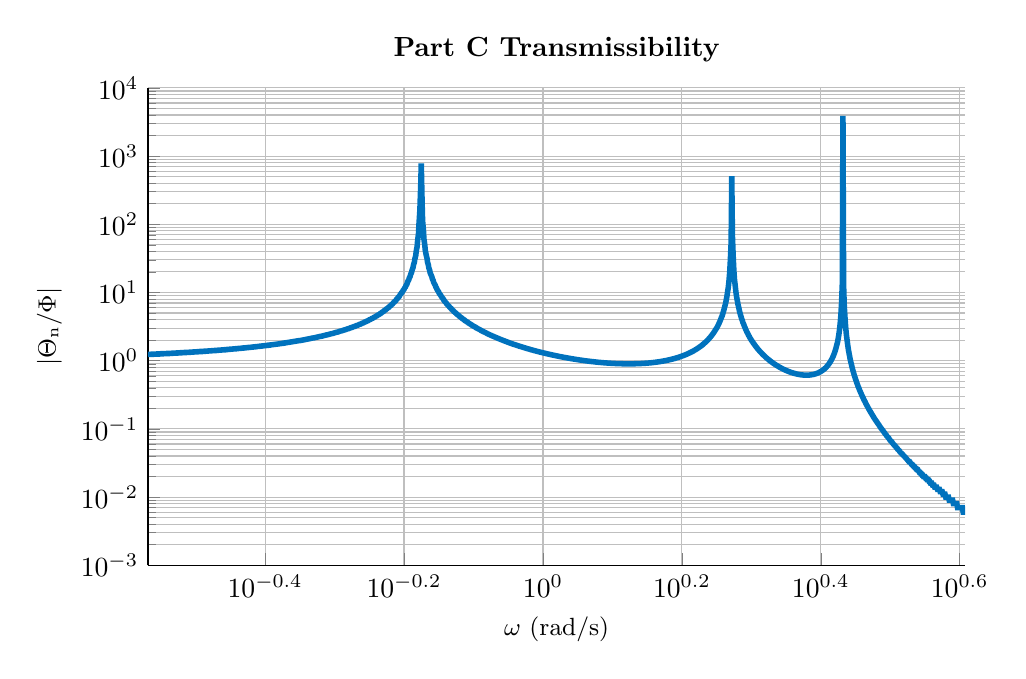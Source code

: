 % This file was created by matlab2tikz.
%
\definecolor{mycolor1}{rgb}{0.0,0.447,0.741}%
%
\begin{tikzpicture}

\begin{axis}[%
width=0.856\textwidth,
height=0.5\textwidth,
at={(0\textwidth,0\textwidth)},
scale only axis,
xmode=log,
xmin=0.27,
xmax=4.054,
xminorticks=true,
xlabel style={font=\color{white!15!black}},
xlabel={$\omega\text{ (rad/s)}$},
ymode=log,
ymin=0.001,
ymax=10000,
yminorticks=true,
ylabel style={font=\color{white!15!black}},
ylabel={$\text{$|$}\Theta{}_\text{n}\text{/}\Phi\text{$|$}$},
axis background/.style={fill=white},
title style={font=\bfseries},
title={Part C Transmissibility},
axis x line*=bottom,
axis y line*=left,
xmajorgrids,
xminorgrids,
ymajorgrids,
yminorgrids,
ylabel style={font=\small},
xlabel style={font=\small}
]
\addplot [color=mycolor1, line width=2.0pt, forget plot]
  table[row sep=crcr]{%
0.27	1.234\\
0.271	1.235\\
0.272	1.237\\
0.272	1.238\\
0.273	1.239\\
0.273	1.241\\
0.274	1.242\\
0.275	1.243\\
0.275	1.245\\
0.276	1.246\\
0.277	1.247\\
0.277	1.249\\
0.278	1.25\\
0.279	1.251\\
0.279	1.253\\
0.28	1.254\\
0.28	1.256\\
0.281	1.257\\
0.282	1.259\\
0.282	1.26\\
0.283	1.262\\
0.284	1.263\\
0.284	1.265\\
0.285	1.266\\
0.286	1.268\\
0.286	1.269\\
0.287	1.271\\
0.288	1.272\\
0.288	1.274\\
0.289	1.275\\
0.29	1.277\\
0.29	1.278\\
0.291	1.28\\
0.292	1.282\\
0.292	1.283\\
0.293	1.285\\
0.294	1.286\\
0.294	1.288\\
0.295	1.29\\
0.296	1.291\\
0.296	1.293\\
0.297	1.295\\
0.298	1.297\\
0.298	1.298\\
0.299	1.3\\
0.3	1.302\\
0.3	1.303\\
0.301	1.305\\
0.302	1.307\\
0.303	1.309\\
0.303	1.311\\
0.304	1.312\\
0.305	1.314\\
0.305	1.316\\
0.306	1.318\\
0.307	1.32\\
0.307	1.322\\
0.308	1.324\\
0.309	1.325\\
0.31	1.327\\
0.31	1.329\\
0.311	1.331\\
0.312	1.333\\
0.312	1.335\\
0.313	1.337\\
0.314	1.339\\
0.315	1.341\\
0.315	1.343\\
0.316	1.345\\
0.317	1.347\\
0.318	1.349\\
0.318	1.352\\
0.319	1.354\\
0.32	1.356\\
0.321	1.358\\
0.321	1.36\\
0.322	1.362\\
0.323	1.364\\
0.323	1.367\\
0.324	1.369\\
0.325	1.371\\
0.326	1.373\\
0.326	1.376\\
0.327	1.378\\
0.328	1.38\\
0.329	1.383\\
0.329	1.385\\
0.33	1.387\\
0.331	1.39\\
0.332	1.392\\
0.333	1.395\\
0.333	1.397\\
0.334	1.399\\
0.335	1.402\\
0.336	1.404\\
0.336	1.407\\
0.337	1.409\\
0.338	1.412\\
0.339	1.415\\
0.339	1.417\\
0.34	1.42\\
0.341	1.422\\
0.342	1.425\\
0.343	1.428\\
0.343	1.43\\
0.344	1.433\\
0.345	1.436\\
0.346	1.439\\
0.347	1.441\\
0.347	1.444\\
0.348	1.447\\
0.349	1.45\\
0.35	1.453\\
0.351	1.456\\
0.351	1.459\\
0.352	1.462\\
0.353	1.465\\
0.354	1.468\\
0.355	1.471\\
0.355	1.474\\
0.356	1.477\\
0.357	1.48\\
0.358	1.483\\
0.359	1.486\\
0.36	1.489\\
0.36	1.492\\
0.361	1.496\\
0.362	1.499\\
0.363	1.502\\
0.364	1.506\\
0.365	1.509\\
0.365	1.512\\
0.366	1.516\\
0.367	1.519\\
0.368	1.523\\
0.369	1.526\\
0.37	1.53\\
0.371	1.533\\
0.371	1.537\\
0.372	1.54\\
0.373	1.544\\
0.374	1.548\\
0.375	1.551\\
0.376	1.555\\
0.377	1.559\\
0.377	1.563\\
0.378	1.567\\
0.379	1.57\\
0.38	1.574\\
0.381	1.578\\
0.382	1.582\\
0.383	1.586\\
0.384	1.59\\
0.384	1.594\\
0.385	1.599\\
0.386	1.603\\
0.387	1.607\\
0.388	1.611\\
0.389	1.616\\
0.39	1.62\\
0.391	1.624\\
0.392	1.629\\
0.392	1.633\\
0.393	1.638\\
0.394	1.642\\
0.395	1.647\\
0.396	1.651\\
0.397	1.656\\
0.398	1.661\\
0.399	1.666\\
0.4	1.67\\
0.401	1.675\\
0.402	1.68\\
0.403	1.685\\
0.403	1.69\\
0.404	1.695\\
0.405	1.7\\
0.406	1.706\\
0.407	1.711\\
0.408	1.716\\
0.409	1.721\\
0.41	1.727\\
0.411	1.732\\
0.412	1.738\\
0.413	1.743\\
0.414	1.749\\
0.415	1.754\\
0.416	1.76\\
0.417	1.766\\
0.418	1.772\\
0.419	1.778\\
0.42	1.784\\
0.421	1.79\\
0.422	1.796\\
0.423	1.802\\
0.423	1.808\\
0.424	1.815\\
0.425	1.821\\
0.426	1.827\\
0.427	1.834\\
0.428	1.84\\
0.429	1.847\\
0.43	1.854\\
0.431	1.861\\
0.432	1.868\\
0.433	1.874\\
0.434	1.882\\
0.435	1.889\\
0.436	1.896\\
0.437	1.903\\
0.438	1.911\\
0.439	1.918\\
0.44	1.926\\
0.441	1.933\\
0.442	1.941\\
0.443	1.949\\
0.444	1.957\\
0.445	1.965\\
0.447	1.973\\
0.448	1.981\\
0.449	1.989\\
0.45	1.998\\
0.451	2.006\\
0.452	2.015\\
0.453	2.024\\
0.454	2.032\\
0.455	2.041\\
0.456	2.05\\
0.457	2.06\\
0.458	2.069\\
0.459	2.078\\
0.46	2.088\\
0.461	2.098\\
0.462	2.107\\
0.463	2.117\\
0.464	2.127\\
0.465	2.137\\
0.466	2.148\\
0.468	2.158\\
0.469	2.169\\
0.47	2.18\\
0.471	2.191\\
0.472	2.202\\
0.473	2.213\\
0.474	2.224\\
0.475	2.236\\
0.476	2.247\\
0.477	2.259\\
0.478	2.271\\
0.48	2.284\\
0.481	2.296\\
0.482	2.308\\
0.483	2.321\\
0.484	2.334\\
0.485	2.347\\
0.486	2.361\\
0.487	2.374\\
0.488	2.388\\
0.49	2.402\\
0.491	2.416\\
0.492	2.43\\
0.493	2.445\\
0.494	2.46\\
0.495	2.475\\
0.496	2.49\\
0.498	2.506\\
0.499	2.522\\
0.5	2.538\\
0.501	2.554\\
0.502	2.571\\
0.503	2.588\\
0.504	2.605\\
0.506	2.622\\
0.507	2.64\\
0.508	2.658\\
0.509	2.677\\
0.51	2.695\\
0.511	2.715\\
0.513	2.734\\
0.514	2.754\\
0.515	2.774\\
0.516	2.794\\
0.517	2.815\\
0.519	2.837\\
0.52	2.858\\
0.521	2.88\\
0.522	2.903\\
0.523	2.926\\
0.525	2.949\\
0.526	2.973\\
0.527	2.997\\
0.528	3.022\\
0.529	3.047\\
0.531	3.073\\
0.532	3.1\\
0.533	3.127\\
0.534	3.154\\
0.536	3.182\\
0.537	3.211\\
0.538	3.24\\
0.539	3.27\\
0.541	3.301\\
0.542	3.332\\
0.543	3.364\\
0.544	3.397\\
0.546	3.43\\
0.547	3.465\\
0.548	3.5\\
0.549	3.536\\
0.551	3.573\\
0.552	3.61\\
0.553	3.649\\
0.554	3.689\\
0.556	3.729\\
0.557	3.771\\
0.558	3.814\\
0.56	3.858\\
0.561	3.903\\
0.562	3.949\\
0.563	3.997\\
0.565	4.046\\
0.566	4.096\\
0.567	4.148\\
0.569	4.201\\
0.57	4.256\\
0.571	4.312\\
0.573	4.37\\
0.574	4.43\\
0.575	4.492\\
0.577	4.556\\
0.578	4.622\\
0.579	4.69\\
0.581	4.76\\
0.582	4.833\\
0.583	4.908\\
0.585	4.985\\
0.586	5.066\\
0.587	5.149\\
0.589	5.236\\
0.59	5.326\\
0.591	5.419\\
0.593	5.516\\
0.594	5.616\\
0.595	5.721\\
0.597	5.83\\
0.598	5.944\\
0.6	6.062\\
0.601	6.186\\
0.602	6.315\\
0.604	6.451\\
0.605	6.592\\
0.607	6.741\\
0.608	6.897\\
0.609	7.06\\
0.611	7.232\\
0.612	7.414\\
0.614	7.605\\
0.615	7.807\\
0.616	8.021\\
0.618	8.248\\
0.619	8.488\\
0.621	8.744\\
0.622	9.016\\
0.623	9.307\\
0.625	9.618\\
0.626	9.952\\
0.628	10.31\\
0.629	10.697\\
0.631	11.115\\
0.632	11.569\\
0.634	12.062\\
0.635	12.602\\
0.637	13.193\\
0.638	13.845\\
0.639	14.567\\
0.641	15.37\\
0.642	16.27\\
0.644	17.285\\
0.645	18.439\\
0.647	19.761\\
0.648	21.293\\
0.65	23.087\\
0.651	25.219\\
0.653	27.791\\
0.654	30.958\\
0.656	34.952\\
0.657	40.145\\
0.659	47.173\\
0.66	57.218\\
0.662	72.75\\
0.663	99.96\\
0.665	159.94\\
0.667	401.511\\
0.668	780.408\\
0.67	197.504\\
0.671	112.93\\
0.673	79.008\\
0.674	60.721\\
0.676	49.284\\
0.677	41.455\\
0.679	35.76\\
0.681	31.431\\
0.682	28.029\\
0.684	25.285\\
0.685	23.026\\
0.687	21.132\\
0.688	19.523\\
0.69	18.138\\
0.692	16.934\\
0.693	15.877\\
0.695	14.943\\
0.696	14.11\\
0.698	13.363\\
0.7	12.69\\
0.701	12.08\\
0.703	11.525\\
0.704	11.018\\
0.706	10.552\\
0.708	10.123\\
0.709	9.727\\
0.711	9.359\\
0.713	9.018\\
0.714	8.7\\
0.716	8.403\\
0.718	8.125\\
0.719	7.864\\
0.721	7.619\\
0.722	7.388\\
0.724	7.171\\
0.726	6.965\\
0.727	6.77\\
0.729	6.586\\
0.731	6.411\\
0.733	6.245\\
0.734	6.086\\
0.736	5.936\\
0.738	5.792\\
0.739	5.655\\
0.741	5.524\\
0.743	5.398\\
0.744	5.278\\
0.746	5.163\\
0.748	5.053\\
0.75	4.947\\
0.751	4.845\\
0.753	4.747\\
0.755	4.653\\
0.757	4.562\\
0.758	4.475\\
0.76	4.391\\
0.762	4.309\\
0.764	4.231\\
0.765	4.155\\
0.767	4.082\\
0.769	4.011\\
0.771	3.942\\
0.772	3.876\\
0.774	3.812\\
0.776	3.75\\
0.778	3.689\\
0.78	3.631\\
0.781	3.574\\
0.783	3.519\\
0.785	3.465\\
0.787	3.413\\
0.789	3.362\\
0.79	3.313\\
0.792	3.265\\
0.794	3.219\\
0.796	3.174\\
0.798	3.13\\
0.8	3.087\\
0.801	3.045\\
0.803	3.004\\
0.805	2.964\\
0.807	2.925\\
0.809	2.888\\
0.811	2.851\\
0.813	2.815\\
0.814	2.779\\
0.816	2.745\\
0.818	2.712\\
0.82	2.679\\
0.822	2.647\\
0.824	2.616\\
0.826	2.585\\
0.828	2.555\\
0.83	2.526\\
0.831	2.497\\
0.833	2.469\\
0.835	2.442\\
0.837	2.415\\
0.839	2.389\\
0.841	2.363\\
0.843	2.338\\
0.845	2.313\\
0.847	2.289\\
0.849	2.265\\
0.851	2.242\\
0.853	2.219\\
0.855	2.196\\
0.857	2.175\\
0.859	2.153\\
0.861	2.132\\
0.863	2.111\\
0.865	2.091\\
0.867	2.071\\
0.869	2.051\\
0.871	2.032\\
0.873	2.013\\
0.875	1.995\\
0.877	1.977\\
0.879	1.959\\
0.881	1.941\\
0.883	1.924\\
0.885	1.907\\
0.887	1.89\\
0.889	1.874\\
0.891	1.858\\
0.893	1.842\\
0.895	1.826\\
0.897	1.811\\
0.899	1.796\\
0.901	1.781\\
0.903	1.767\\
0.905	1.752\\
0.907	1.738\\
0.91	1.725\\
0.912	1.711\\
0.914	1.697\\
0.916	1.684\\
0.918	1.671\\
0.92	1.659\\
0.922	1.646\\
0.924	1.634\\
0.926	1.621\\
0.929	1.609\\
0.931	1.597\\
0.933	1.586\\
0.935	1.574\\
0.937	1.563\\
0.939	1.552\\
0.942	1.541\\
0.944	1.53\\
0.946	1.52\\
0.948	1.509\\
0.95	1.499\\
0.952	1.489\\
0.955	1.479\\
0.957	1.469\\
0.959	1.459\\
0.961	1.449\\
0.963	1.44\\
0.966	1.43\\
0.968	1.421\\
0.97	1.412\\
0.972	1.403\\
0.975	1.394\\
0.977	1.386\\
0.979	1.377\\
0.981	1.369\\
0.984	1.36\\
0.986	1.352\\
0.988	1.344\\
0.99	1.336\\
0.993	1.328\\
0.995	1.321\\
0.997	1.313\\
1.0	1.305\\
1.002	1.298\\
1.004	1.291\\
1.007	1.283\\
1.009	1.276\\
1.011	1.269\\
1.014	1.262\\
1.016	1.255\\
1.018	1.249\\
1.021	1.242\\
1.023	1.235\\
1.025	1.229\\
1.028	1.222\\
1.03	1.216\\
1.032	1.21\\
1.035	1.204\\
1.037	1.198\\
1.04	1.192\\
1.042	1.186\\
1.044	1.18\\
1.047	1.174\\
1.049	1.169\\
1.052	1.163\\
1.054	1.158\\
1.056	1.152\\
1.059	1.147\\
1.061	1.142\\
1.064	1.136\\
1.066	1.131\\
1.069	1.126\\
1.071	1.121\\
1.074	1.116\\
1.076	1.111\\
1.079	1.107\\
1.081	1.102\\
1.084	1.097\\
1.086	1.093\\
1.089	1.088\\
1.091	1.084\\
1.094	1.079\\
1.096	1.075\\
1.099	1.071\\
1.101	1.066\\
1.104	1.062\\
1.106	1.058\\
1.109	1.054\\
1.111	1.05\\
1.114	1.046\\
1.116	1.042\\
1.119	1.039\\
1.122	1.035\\
1.124	1.031\\
1.127	1.027\\
1.129	1.024\\
1.132	1.02\\
1.135	1.017\\
1.137	1.014\\
1.14	1.01\\
1.142	1.007\\
1.145	1.004\\
1.148	1.0\\
1.15	0.997\\
1.153	0.994\\
1.156	0.991\\
1.158	0.988\\
1.161	0.985\\
1.164	0.982\\
1.166	0.98\\
1.169	0.977\\
1.172	0.974\\
1.174	0.971\\
1.177	0.969\\
1.18	0.966\\
1.183	0.964\\
1.185	0.961\\
1.188	0.959\\
1.191	0.956\\
1.194	0.954\\
1.196	0.952\\
1.199	0.949\\
1.202	0.947\\
1.205	0.945\\
1.207	0.943\\
1.21	0.941\\
1.213	0.939\\
1.216	0.937\\
1.219	0.935\\
1.221	0.933\\
1.224	0.931\\
1.227	0.93\\
1.23	0.928\\
1.233	0.926\\
1.235	0.925\\
1.238	0.923\\
1.241	0.922\\
1.244	0.92\\
1.247	0.919\\
1.25	0.917\\
1.253	0.916\\
1.256	0.915\\
1.258	0.913\\
1.261	0.912\\
1.264	0.911\\
1.267	0.91\\
1.27	0.909\\
1.273	0.908\\
1.276	0.907\\
1.279	0.906\\
1.282	0.905\\
1.285	0.905\\
1.288	0.904\\
1.291	0.903\\
1.294	0.902\\
1.297	0.902\\
1.3	0.901\\
1.303	0.901\\
1.306	0.9\\
1.309	0.9\\
1.312	0.9\\
1.315	0.899\\
1.318	0.899\\
1.321	0.899\\
1.324	0.899\\
1.327	0.899\\
1.33	0.899\\
1.333	0.899\\
1.336	0.899\\
1.339	0.899\\
1.342	0.899\\
1.345	0.9\\
1.348	0.9\\
1.352	0.9\\
1.355	0.901\\
1.358	0.901\\
1.361	0.902\\
1.364	0.903\\
1.367	0.903\\
1.37	0.904\\
1.374	0.905\\
1.377	0.906\\
1.38	0.907\\
1.383	0.908\\
1.386	0.909\\
1.389	0.91\\
1.393	0.911\\
1.396	0.913\\
1.399	0.914\\
1.402	0.916\\
1.406	0.917\\
1.409	0.919\\
1.412	0.92\\
1.415	0.922\\
1.419	0.924\\
1.422	0.926\\
1.425	0.928\\
1.428	0.93\\
1.432	0.932\\
1.435	0.935\\
1.438	0.937\\
1.442	0.94\\
1.445	0.942\\
1.448	0.945\\
1.452	0.948\\
1.455	0.951\\
1.458	0.954\\
1.462	0.957\\
1.465	0.96\\
1.468	0.963\\
1.472	0.967\\
1.475	0.97\\
1.479	0.974\\
1.482	0.978\\
1.485	0.982\\
1.489	0.986\\
1.492	0.99\\
1.496	0.994\\
1.499	0.999\\
1.503	1.003\\
1.506	1.008\\
1.509	1.013\\
1.513	1.018\\
1.516	1.024\\
1.52	1.029\\
1.523	1.035\\
1.527	1.04\\
1.53	1.046\\
1.534	1.053\\
1.538	1.059\\
1.541	1.066\\
1.545	1.072\\
1.548	1.079\\
1.552	1.087\\
1.555	1.094\\
1.559	1.102\\
1.563	1.11\\
1.566	1.118\\
1.57	1.127\\
1.573	1.135\\
1.577	1.145\\
1.581	1.154\\
1.584	1.164\\
1.588	1.174\\
1.592	1.184\\
1.595	1.195\\
1.599	1.206\\
1.603	1.218\\
1.606	1.23\\
1.61	1.242\\
1.614	1.255\\
1.617	1.268\\
1.621	1.282\\
1.625	1.296\\
1.629	1.311\\
1.632	1.326\\
1.636	1.342\\
1.64	1.359\\
1.644	1.376\\
1.648	1.394\\
1.651	1.413\\
1.655	1.432\\
1.659	1.453\\
1.663	1.474\\
1.667	1.496\\
1.67	1.519\\
1.674	1.543\\
1.678	1.568\\
1.682	1.595\\
1.686	1.622\\
1.69	1.651\\
1.694	1.681\\
1.698	1.713\\
1.701	1.747\\
1.705	1.782\\
1.709	1.819\\
1.713	1.858\\
1.717	1.9\\
1.721	1.944\\
1.725	1.99\\
1.729	2.039\\
1.733	2.091\\
1.737	2.147\\
1.741	2.206\\
1.745	2.27\\
1.749	2.337\\
1.753	2.41\\
1.757	2.488\\
1.761	2.573\\
1.765	2.664\\
1.769	2.763\\
1.773	2.87\\
1.778	2.987\\
1.782	3.116\\
1.786	3.258\\
1.79	3.414\\
1.794	3.588\\
1.798	3.783\\
1.802	4.002\\
1.806	4.25\\
1.811	4.533\\
1.815	4.86\\
1.819	5.241\\
1.823	5.691\\
1.827	6.23\\
1.832	6.888\\
1.836	7.708\\
1.84	8.758\\
1.844	10.153\\
1.849	12.093\\
1.853	14.976\\
1.857	19.708\\
1.861	28.908\\
1.866	54.549\\
1.87	509.258\\
1.874	68.856\\
1.879	32.14\\
1.883	20.915\\
1.887	15.476\\
1.892	12.266\\
1.896	10.149\\
1.9	8.647\\
1.905	7.527\\
1.909	6.659\\
1.914	5.968\\
1.918	5.403\\
1.922	4.934\\
1.927	4.538\\
1.931	4.2\\
1.936	3.907\\
1.94	3.651\\
1.945	3.426\\
1.949	3.226\\
1.954	3.047\\
1.958	2.887\\
1.963	2.742\\
1.967	2.61\\
1.972	2.49\\
1.976	2.381\\
1.981	2.28\\
1.985	2.187\\
1.99	2.101\\
1.994	2.022\\
1.999	1.948\\
2.004	1.879\\
2.008	1.815\\
2.013	1.755\\
2.018	1.698\\
2.022	1.645\\
2.027	1.595\\
2.032	1.549\\
2.036	1.504\\
2.041	1.462\\
2.046	1.423\\
2.05	1.385\\
2.055	1.35\\
2.06	1.316\\
2.065	1.284\\
2.069	1.253\\
2.074	1.224\\
2.079	1.196\\
2.084	1.17\\
2.088	1.145\\
2.093	1.121\\
2.098	1.097\\
2.103	1.075\\
2.108	1.054\\
2.113	1.034\\
2.118	1.015\\
2.122	0.996\\
2.127	0.978\\
2.132	0.961\\
2.137	0.944\\
2.142	0.929\\
2.147	0.913\\
2.152	0.899\\
2.157	0.885\\
2.162	0.871\\
2.167	0.858\\
2.172	0.846\\
2.177	0.834\\
2.182	0.822\\
2.187	0.811\\
2.192	0.8\\
2.197	0.79\\
2.202	0.78\\
2.207	0.77\\
2.212	0.761\\
2.217	0.752\\
2.222	0.744\\
2.228	0.735\\
2.233	0.727\\
2.238	0.72\\
2.243	0.713\\
2.248	0.706\\
2.253	0.699\\
2.259	0.693\\
2.264	0.686\\
2.269	0.681\\
2.274	0.675\\
2.279	0.67\\
2.285	0.665\\
2.29	0.66\\
2.295	0.655\\
2.301	0.651\\
2.306	0.647\\
2.311	0.643\\
2.316	0.639\\
2.322	0.636\\
2.327	0.633\\
2.333	0.63\\
2.338	0.627\\
2.343	0.624\\
2.349	0.622\\
2.354	0.62\\
2.36	0.618\\
2.365	0.617\\
2.37	0.616\\
2.376	0.615\\
2.381	0.614\\
2.387	0.613\\
2.392	0.613\\
2.398	0.613\\
2.403	0.613\\
2.409	0.614\\
2.415	0.615\\
2.42	0.616\\
2.426	0.618\\
2.431	0.619\\
2.437	0.622\\
2.442	0.624\\
2.448	0.627\\
2.454	0.63\\
2.459	0.634\\
2.465	0.638\\
2.471	0.643\\
2.476	0.648\\
2.482	0.654\\
2.488	0.66\\
2.494	0.667\\
2.499	0.675\\
2.505	0.683\\
2.511	0.692\\
2.517	0.702\\
2.522	0.713\\
2.528	0.725\\
2.534	0.738\\
2.54	0.752\\
2.546	0.768\\
2.552	0.785\\
2.558	0.803\\
2.563	0.824\\
2.569	0.847\\
2.575	0.872\\
2.581	0.901\\
2.587	0.932\\
2.593	0.968\\
2.599	1.008\\
2.605	1.053\\
2.611	1.104\\
2.617	1.164\\
2.623	1.233\\
2.629	1.313\\
2.635	1.409\\
2.641	1.525\\
2.647	1.667\\
2.654	1.845\\
2.66	2.074\\
2.666	2.381\\
2.672	2.811\\
2.678	3.457\\
2.684	4.535\\
2.69	6.694\\
2.697	13.175\\
2.703	3875.571\\
2.709	12.756\\
2.715	6.277\\
2.722	4.119\\
2.728	3.04\\
2.734	2.394\\
2.741	1.964\\
2.747	1.657\\
2.753	1.427\\
2.76	1.249\\
2.766	1.106\\
2.772	0.99\\
2.779	0.893\\
2.785	0.812\\
2.791	0.742\\
2.798	0.682\\
2.804	0.63\\
2.811	0.583\\
2.817	0.543\\
2.824	0.506\\
2.83	0.473\\
2.837	0.444\\
2.843	0.417\\
2.85	0.393\\
2.856	0.371\\
2.863	0.351\\
2.87	0.332\\
2.876	0.315\\
2.883	0.299\\
2.89	0.285\\
2.896	0.271\\
2.903	0.258\\
2.91	0.247\\
2.916	0.235\\
2.923	0.225\\
2.93	0.215\\
2.937	0.206\\
2.943	0.198\\
2.95	0.19\\
2.957	0.182\\
2.964	0.175\\
2.971	0.168\\
2.977	0.162\\
2.984	0.156\\
2.991	0.15\\
2.998	0.144\\
3.005	0.139\\
3.012	0.134\\
3.019	0.13\\
3.026	0.125\\
3.033	0.121\\
3.04	0.117\\
3.047	0.113\\
3.054	0.109\\
3.061	0.105\\
3.068	0.102\\
3.075	0.099\\
3.082	0.096\\
3.089	0.093\\
3.096	0.09\\
3.103	0.087\\
3.111	0.084\\
3.118	0.082\\
3.125	0.079\\
3.132	0.077\\
3.139	0.075\\
3.147	0.073\\
3.154	0.07\\
3.161	0.068\\
3.168	0.066\\
3.176	0.065\\
3.183	0.063\\
3.19	0.061\\
3.198	0.059\\
3.205	0.058\\
3.212	0.056\\
3.22	0.055\\
3.227	0.053\\
3.235	0.052\\
3.242	0.05\\
3.25	0.049\\
3.257	0.048\\
3.265	0.046\\
3.272	0.045\\
3.28	0.044\\
3.287	0.043\\
3.295	0.042\\
3.302	0.041\\
3.31	0.04\\
3.318	0.039\\
3.325	0.038\\
3.333	0.037\\
3.341	0.036\\
3.348	0.035\\
3.356	0.034\\
3.364	0.033\\
3.372	0.033\\
3.379	0.032\\
3.387	0.031\\
3.395	0.03\\
3.403	0.03\\
3.411	0.029\\
3.418	0.028\\
3.426	0.028\\
3.434	0.027\\
3.442	0.026\\
3.45	0.026\\
3.458	0.025\\
3.466	0.025\\
3.474	0.024\\
3.482	0.023\\
3.49	0.023\\
3.498	0.022\\
3.506	0.022\\
3.514	0.021\\
3.522	0.021\\
3.53	0.02\\
3.539	0.02\\
3.547	0.02\\
3.555	0.019\\
3.563	0.019\\
3.571	0.018\\
3.58	0.018\\
3.588	0.018\\
3.596	0.017\\
3.604	0.017\\
3.613	0.016\\
3.621	0.016\\
3.629	0.016\\
3.638	0.015\\
3.646	0.015\\
3.655	0.015\\
3.663	0.014\\
3.671	0.014\\
3.68	0.014\\
3.688	0.014\\
3.697	0.013\\
3.705	0.013\\
3.714	0.013\\
3.722	0.013\\
3.731	0.012\\
3.74	0.012\\
3.748	0.012\\
3.757	0.012\\
3.766	0.011\\
3.774	0.011\\
3.783	0.011\\
3.792	0.011\\
3.8	0.01\\
3.809	0.01\\
3.818	0.01\\
3.827	0.01\\
3.836	0.01\\
3.844	0.009\\
3.853	0.009\\
3.862	0.009\\
3.871	0.009\\
3.88	0.009\\
3.889	0.009\\
3.898	0.008\\
3.907	0.008\\
3.916	0.008\\
3.925	0.008\\
3.934	0.008\\
3.943	0.008\\
3.952	0.007\\
3.961	0.007\\
3.97	0.007\\
3.98	0.007\\
3.989	0.007\\
3.998	0.007\\
4.007	0.007\\
4.016	0.007\\
4.026	0.006\\
4.035	0.006\\
4.044	0.006\\
4.054	0.006\\
};
\end{axis}
\end{tikzpicture}%